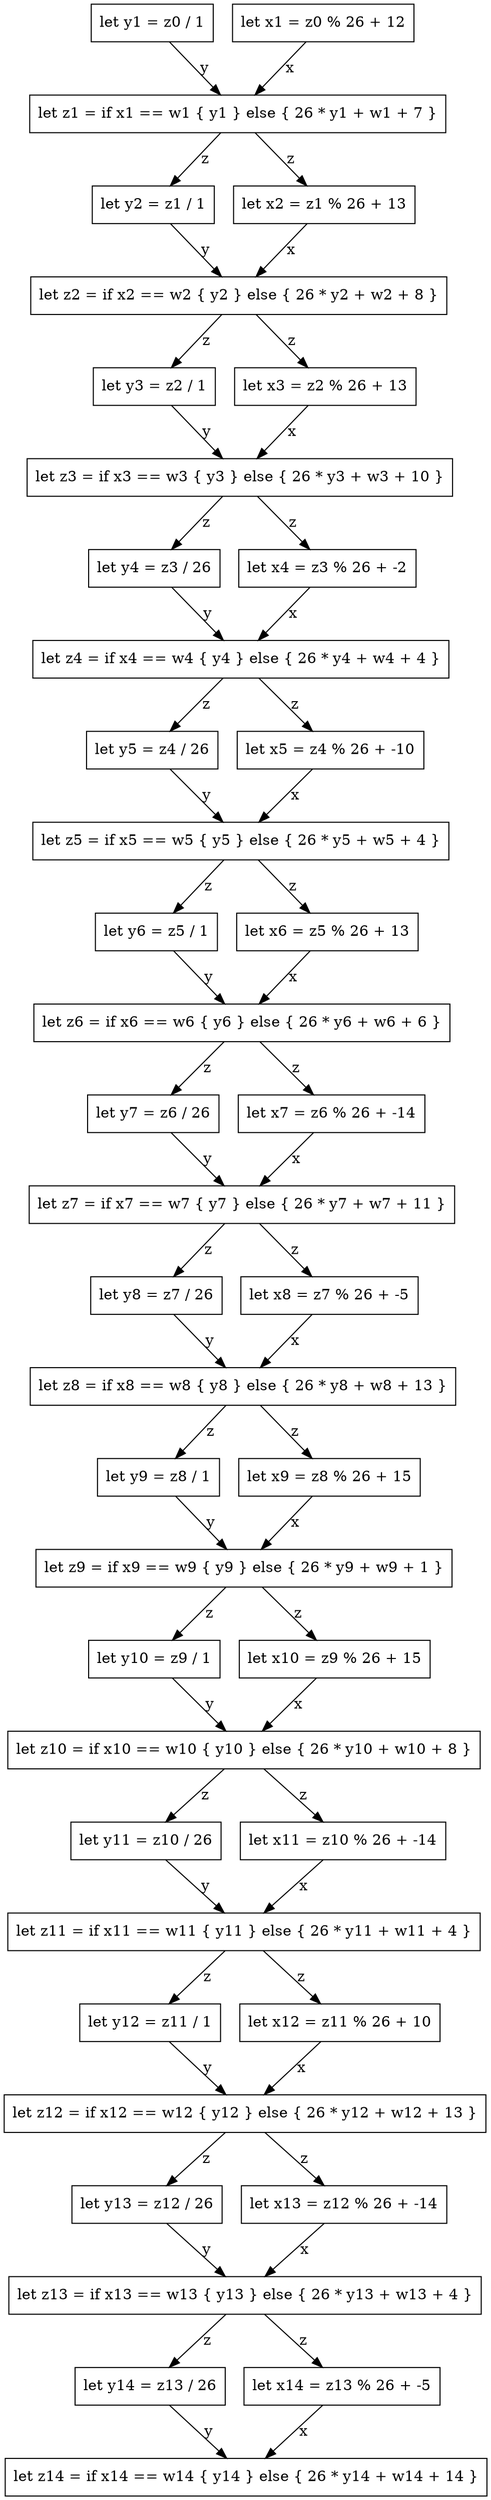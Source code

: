 digraph G {
"1A" [shape="box",label="let y1 = z0 / 1"];
"1B" [shape="box",label="let x1 = z0 % 26 + 12"];
"1C" [shape="box",label="let z1 = if x1 == w1 { y1 } else { 26 * y1 + w1 + 7 }"];
"1A" -> "1C" [label="y", style="solid"];
"1B" -> "1C" [label="x", style="solid"];
"2A" [shape="box",label="let y2 = z1 / 1"];
"2B" [shape="box",label="let x2 = z1 % 26 + 13"];
"2C" [shape="box",label="let z2 = if x2 == w2 { y2 } else { 26 * y2 + w2 + 8 }"];
"2A" -> "2C" [label="y", style="solid"];
"2B" -> "2C" [label="x", style="solid"];
"1C" -> "2A" [label="z", style="solid"];
"1C" -> "2B" [label="z", style="solid"];
"3A" [shape="box",label="let y3 = z2 / 1"];
"3B" [shape="box",label="let x3 = z2 % 26 + 13"];
"3C" [shape="box",label="let z3 = if x3 == w3 { y3 } else { 26 * y3 + w3 + 10 }"];
"3A" -> "3C" [label="y", style="solid"];
"3B" -> "3C" [label="x", style="solid"];
"2C" -> "3A" [label="z", style="solid"];
"2C" -> "3B" [label="z", style="solid"];
"4A" [shape="box",label="let y4 = z3 / 26"];
"4B" [shape="box",label="let x4 = z3 % 26 + -2"];
"4C" [shape="box",label="let z4 = if x4 == w4 { y4 } else { 26 * y4 + w4 + 4 }"];
"4A" -> "4C" [label="y", style="solid"];
"4B" -> "4C" [label="x", style="solid"];
"3C" -> "4A" [label="z", style="solid"];
"3C" -> "4B" [label="z", style="solid"];
"5A" [shape="box",label="let y5 = z4 / 26"];
"5B" [shape="box",label="let x5 = z4 % 26 + -10"];
"5C" [shape="box",label="let z5 = if x5 == w5 { y5 } else { 26 * y5 + w5 + 4 }"];
"5A" -> "5C" [label="y", style="solid"];
"5B" -> "5C" [label="x", style="solid"];
"4C" -> "5A" [label="z", style="solid"];
"4C" -> "5B" [label="z", style="solid"];
"6A" [shape="box",label="let y6 = z5 / 1"];
"6B" [shape="box",label="let x6 = z5 % 26 + 13"];
"6C" [shape="box",label="let z6 = if x6 == w6 { y6 } else { 26 * y6 + w6 + 6 }"];
"6A" -> "6C" [label="y", style="solid"];
"6B" -> "6C" [label="x", style="solid"];
"5C" -> "6A" [label="z", style="solid"];
"5C" -> "6B" [label="z", style="solid"];
"7A" [shape="box",label="let y7 = z6 / 26"];
"7B" [shape="box",label="let x7 = z6 % 26 + -14"];
"7C" [shape="box",label="let z7 = if x7 == w7 { y7 } else { 26 * y7 + w7 + 11 }"];
"7A" -> "7C" [label="y", style="solid"];
"7B" -> "7C" [label="x", style="solid"];
"6C" -> "7A" [label="z", style="solid"];
"6C" -> "7B" [label="z", style="solid"];
"8A" [shape="box",label="let y8 = z7 / 26"];
"8B" [shape="box",label="let x8 = z7 % 26 + -5"];
"8C" [shape="box",label="let z8 = if x8 == w8 { y8 } else { 26 * y8 + w8 + 13 }"];
"8A" -> "8C" [label="y", style="solid"];
"8B" -> "8C" [label="x", style="solid"];
"7C" -> "8A" [label="z", style="solid"];
"7C" -> "8B" [label="z", style="solid"];
"9A" [shape="box",label="let y9 = z8 / 1"];
"9B" [shape="box",label="let x9 = z8 % 26 + 15"];
"9C" [shape="box",label="let z9 = if x9 == w9 { y9 } else { 26 * y9 + w9 + 1 }"];
"9A" -> "9C" [label="y", style="solid"];
"9B" -> "9C" [label="x", style="solid"];
"8C" -> "9A" [label="z", style="solid"];
"8C" -> "9B" [label="z", style="solid"];
"10A" [shape="box",label="let y10 = z9 / 1"];
"10B" [shape="box",label="let x10 = z9 % 26 + 15"];
"10C" [shape="box",label="let z10 = if x10 == w10 { y10 } else { 26 * y10 + w10 + 8 }"];
"10A" -> "10C" [label="y", style="solid"];
"10B" -> "10C" [label="x", style="solid"];
"9C" -> "10A" [label="z", style="solid"];
"9C" -> "10B" [label="z", style="solid"];
"11A" [shape="box",label="let y11 = z10 / 26"];
"11B" [shape="box",label="let x11 = z10 % 26 + -14"];
"11C" [shape="box",label="let z11 = if x11 == w11 { y11 } else { 26 * y11 + w11 + 4 }"];
"11A" -> "11C" [label="y", style="solid"];
"11B" -> "11C" [label="x", style="solid"];
"10C" -> "11A" [label="z", style="solid"];
"10C" -> "11B" [label="z", style="solid"];
"12A" [shape="box",label="let y12 = z11 / 1"];
"12B" [shape="box",label="let x12 = z11 % 26 + 10"];
"12C" [shape="box",label="let z12 = if x12 == w12 { y12 } else { 26 * y12 + w12 + 13 }"];
"12A" -> "12C" [label="y", style="solid"];
"12B" -> "12C" [label="x", style="solid"];
"11C" -> "12A" [label="z", style="solid"];
"11C" -> "12B" [label="z", style="solid"];
"13A" [shape="box",label="let y13 = z12 / 26"];
"13B" [shape="box",label="let x13 = z12 % 26 + -14"];
"13C" [shape="box",label="let z13 = if x13 == w13 { y13 } else { 26 * y13 + w13 + 4 }"];
"13A" -> "13C" [label="y", style="solid"];
"13B" -> "13C" [label="x", style="solid"];
"12C" -> "13A" [label="z", style="solid"];
"12C" -> "13B" [label="z", style="solid"];
"14A" [shape="box",label="let y14 = z13 / 26"];
"14B" [shape="box",label="let x14 = z13 % 26 + -5"];
"14C" [shape="box",label="let z14 = if x14 == w14 { y14 } else { 26 * y14 + w14 + 14 }"];
"14A" -> "14C" [label="y", style="solid"];
"14B" -> "14C" [label="x", style="solid"];
"13C" -> "14A" [label="z", style="solid"];
"13C" -> "14B" [label="z", style="solid"];
}
